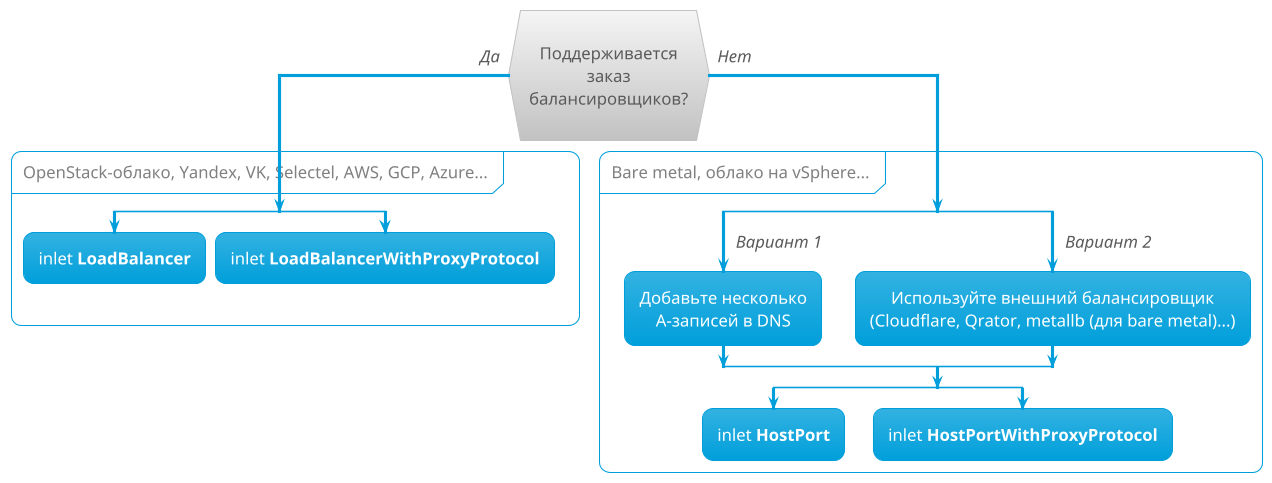 @startuml

!theme bluegray
skinparam DefaultFontSize 16
skinparam handwritten false
skinparam ArrowFontStyle italic
skinparam DefaultTextAlignment center
skinparam PartitionFontColor grey
skinparam backgroundColor transparent


if (\nПоддерживается\nзаказ\nбалансировщиков?\n) then (Да)
partition OpenStack-облако, Yandex, VK, Selectel, AWS, GCP, Azure... {
  split
    :inlet **LoadBalancer**;
     kill
  split again
    :inlet **LoadBalancerWithProxyProtocol**;
    kill
  end split
  }
else (Нет)
partition Bare metal, облако на vSphere...{
  split
    ->Вариант 1;
    :Добавьте несколько\nА-записей в DNS;
  split again
    ->Вариант 2;
    :Используйте внешний балансировщик
    (Cloudflare, Qrator, metallb (для bare metal)...);
  end split
  split
     :inlet **HostPort**;
     kill
  split again
    :inlet **HostPortWithProxyProtocol**;
    kill
  end split
  }
endif
@enduml
